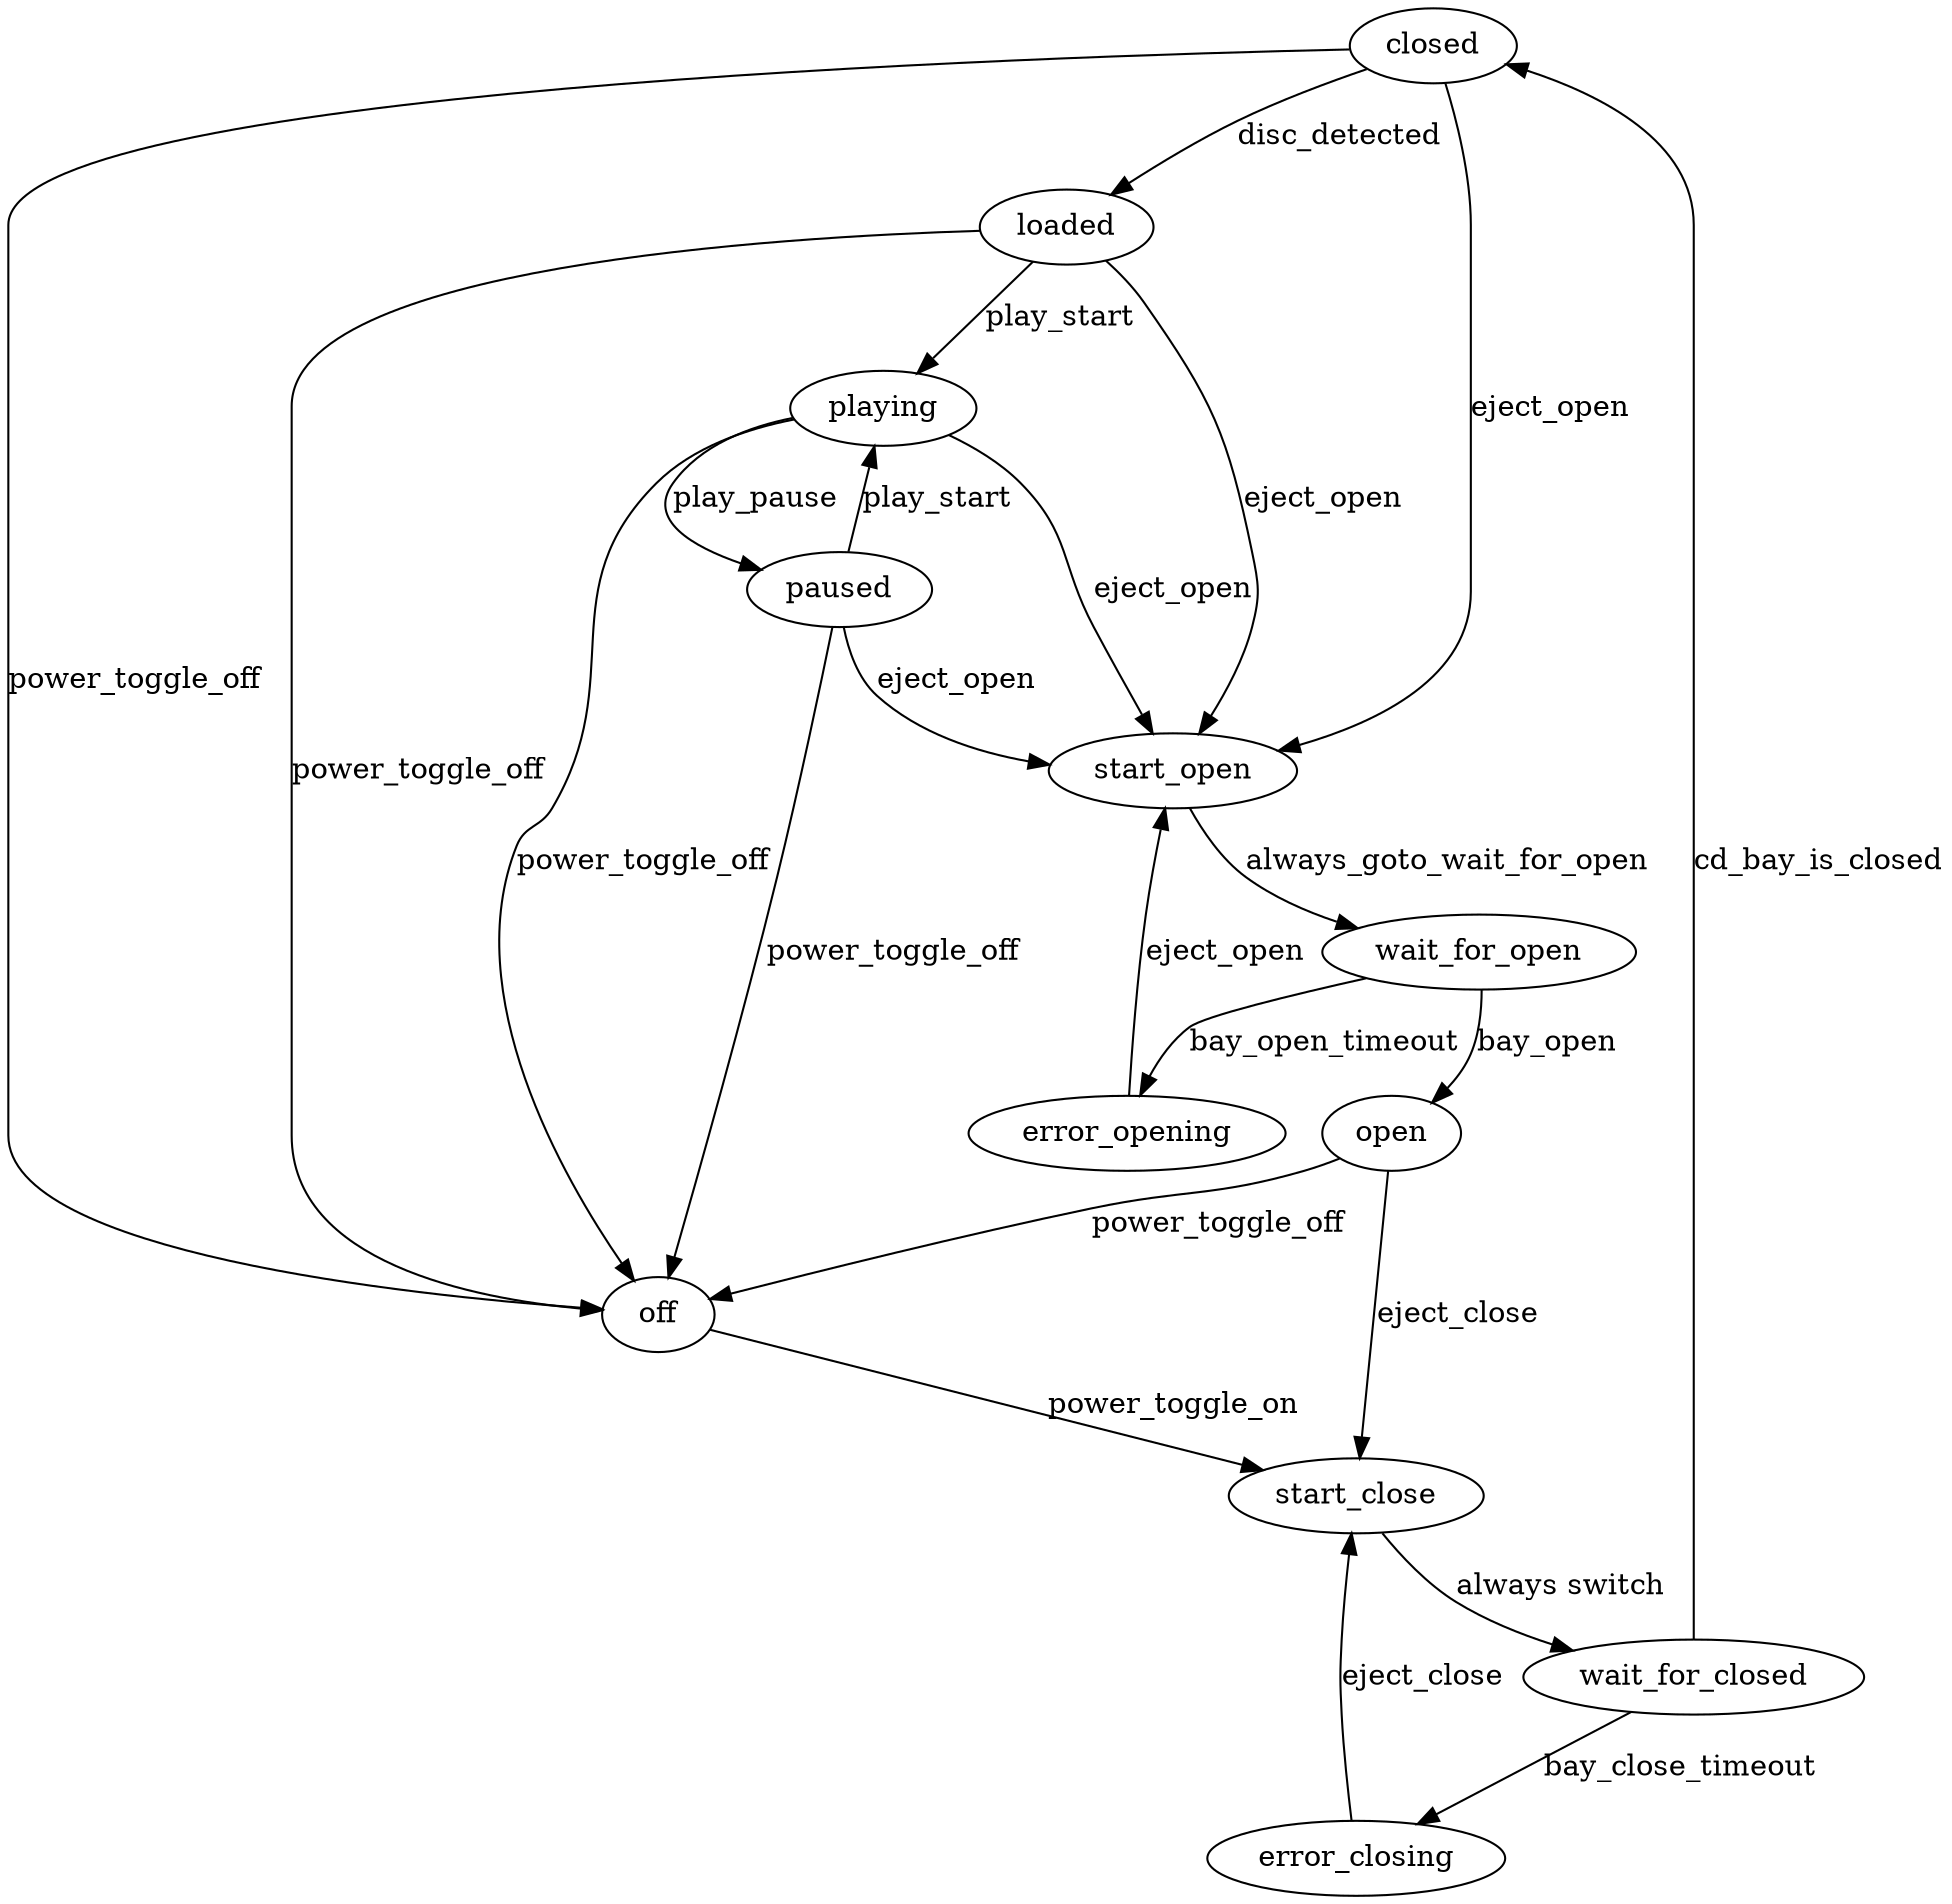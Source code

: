 digraph  {
	closed;
	error_closing;
	error_opening;
	loaded;
	off;
	open;
	paused;
	playing;
	start_close;
	start_open;
	wait_for_closed;
	wait_for_open;

	node [shape = circle];

	off -> start_close  [label="power_toggle_on"];
	start_close -> wait_for_closed  [label="always switch"];
	wait_for_closed -> error_closing  [label="bay_close_timeout"];
	wait_for_closed -> closed  [label="cd_bay_is_closed"];
	closed -> off  [label="power_toggle_off"];
	closed -> start_open  [label="eject_open"];
	closed -> loaded  [label="disc_detected"];
	start_open -> wait_for_open  [label="always_goto_wait_for_open"];
	wait_for_open -> error_opening  [label="bay_open_timeout"];
	wait_for_open -> open  [label="bay_open"];
	open -> off  [label="power_toggle_off"];
	open -> start_close  [label="eject_close"];
	loaded -> off  [label="power_toggle_off"];
	loaded -> start_open  [label="eject_open"];
	loaded -> playing  [label="play_start"];
	playing -> off  [label="power_toggle_off"];
	playing -> start_open  [label="eject_open"];
	playing -> paused  [label="play_pause"];
	paused -> off  [label="power_toggle_off"];
	paused -> start_open  [label="eject_open"];
	paused -> playing  [label="play_start"];
	error_closing -> start_close  [label="eject_close"];
	error_opening -> start_open  [label="eject_open"];
}

